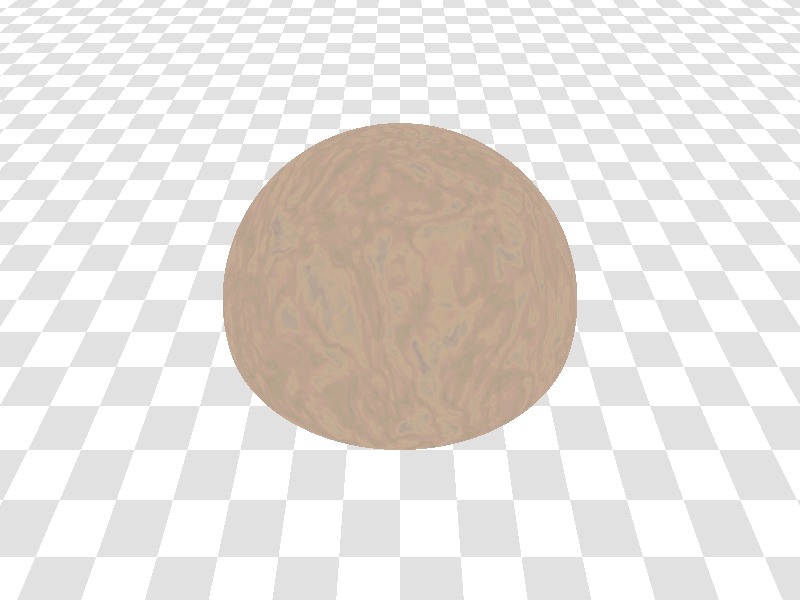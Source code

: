 #include "colors.inc"
#include "stones.inc"

camera {
  location <10, 10, 0>
  look_at <0, 0, 0>
}

plane {
  y, 0
  pigment { checker color Gray color White  }
}

sphere {
  <0, 0, 0>, 4  // center and radius
  pigment { color White }
  texture {T_Stone1}
  finish {
    reflection 0.1
    phong 0.3
  }
}
light_source { <5, 10, 10> color White }
light_source { <10, 10, 5> color White }

